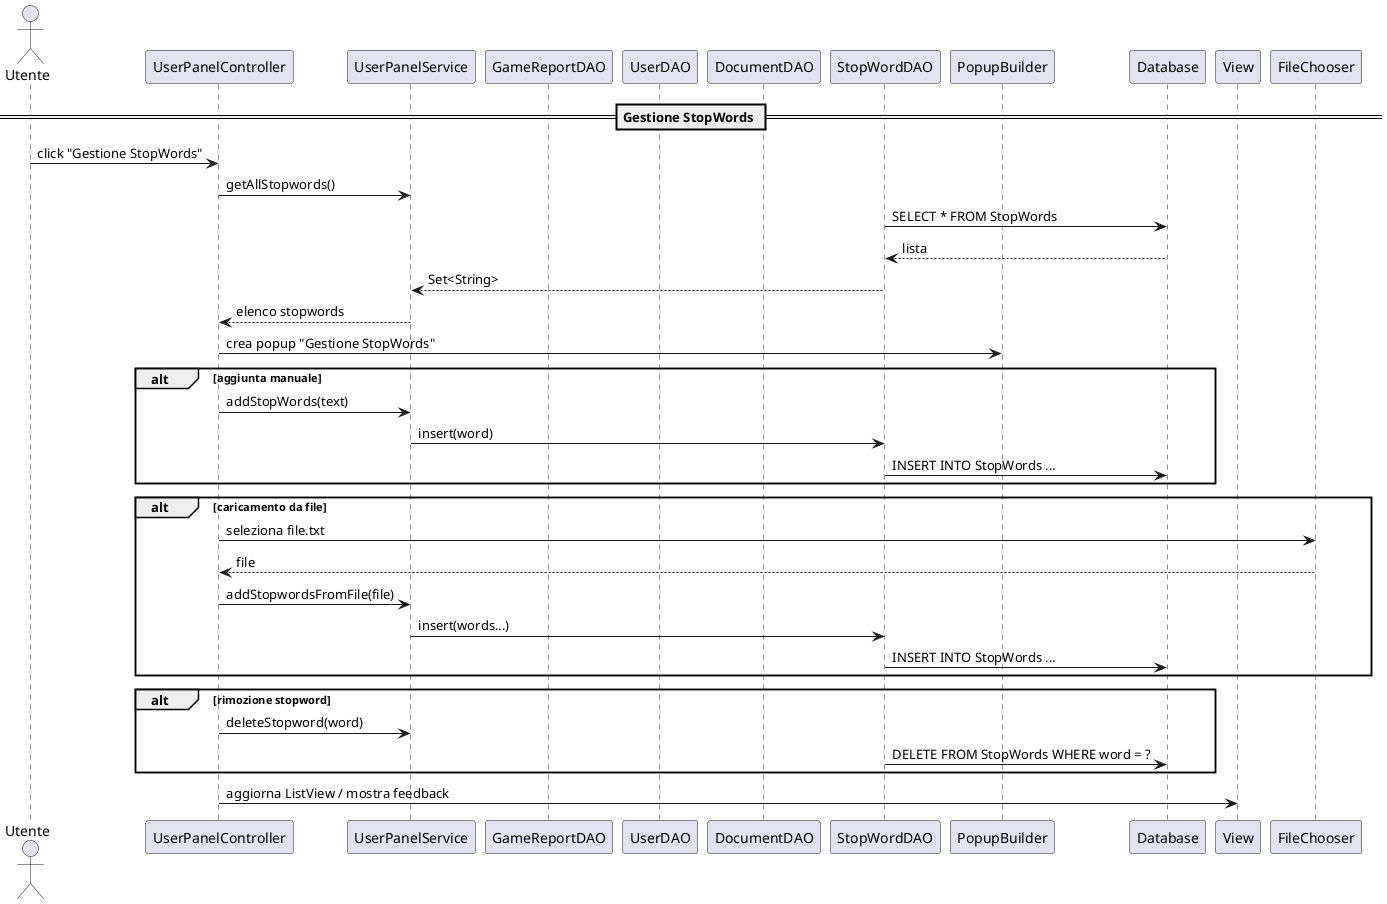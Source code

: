 @startuml
actor Utente
participant UserPanelController
participant UserPanelService
participant GameReportDAO
participant UserDAO
participant DocumentDAO
participant StopWordDAO
participant PopupBuilder
participant Database
participant View

== Gestione StopWords ==
Utente -> UserPanelController : click "Gestione StopWords"
UserPanelController -> UserPanelService : getAllStopwords()
StopWordDAO -> Database : SELECT * FROM StopWords
Database --> StopWordDAO : lista
StopWordDAO --> UserPanelService : Set<String>
UserPanelService --> UserPanelController : elenco stopwords
UserPanelController -> PopupBuilder : crea popup "Gestione StopWords"

alt aggiunta manuale
    UserPanelController -> UserPanelService : addStopWords(text)
    UserPanelService -> StopWordDAO : insert(word)
    StopWordDAO -> Database : INSERT INTO StopWords ...
end

alt caricamento da file
    UserPanelController -> FileChooser : seleziona file.txt
    FileChooser --> UserPanelController : file
    UserPanelController -> UserPanelService : addStopwordsFromFile(file)
    UserPanelService -> StopWordDAO : insert(words...)
    StopWordDAO -> Database : INSERT INTO StopWords ...
end

alt rimozione stopword
    UserPanelController -> UserPanelService : deleteStopword(word)
    StopWordDAO -> Database : DELETE FROM StopWords WHERE word = ?
end

UserPanelController -> View : aggiorna ListView / mostra feedback
@enduml
